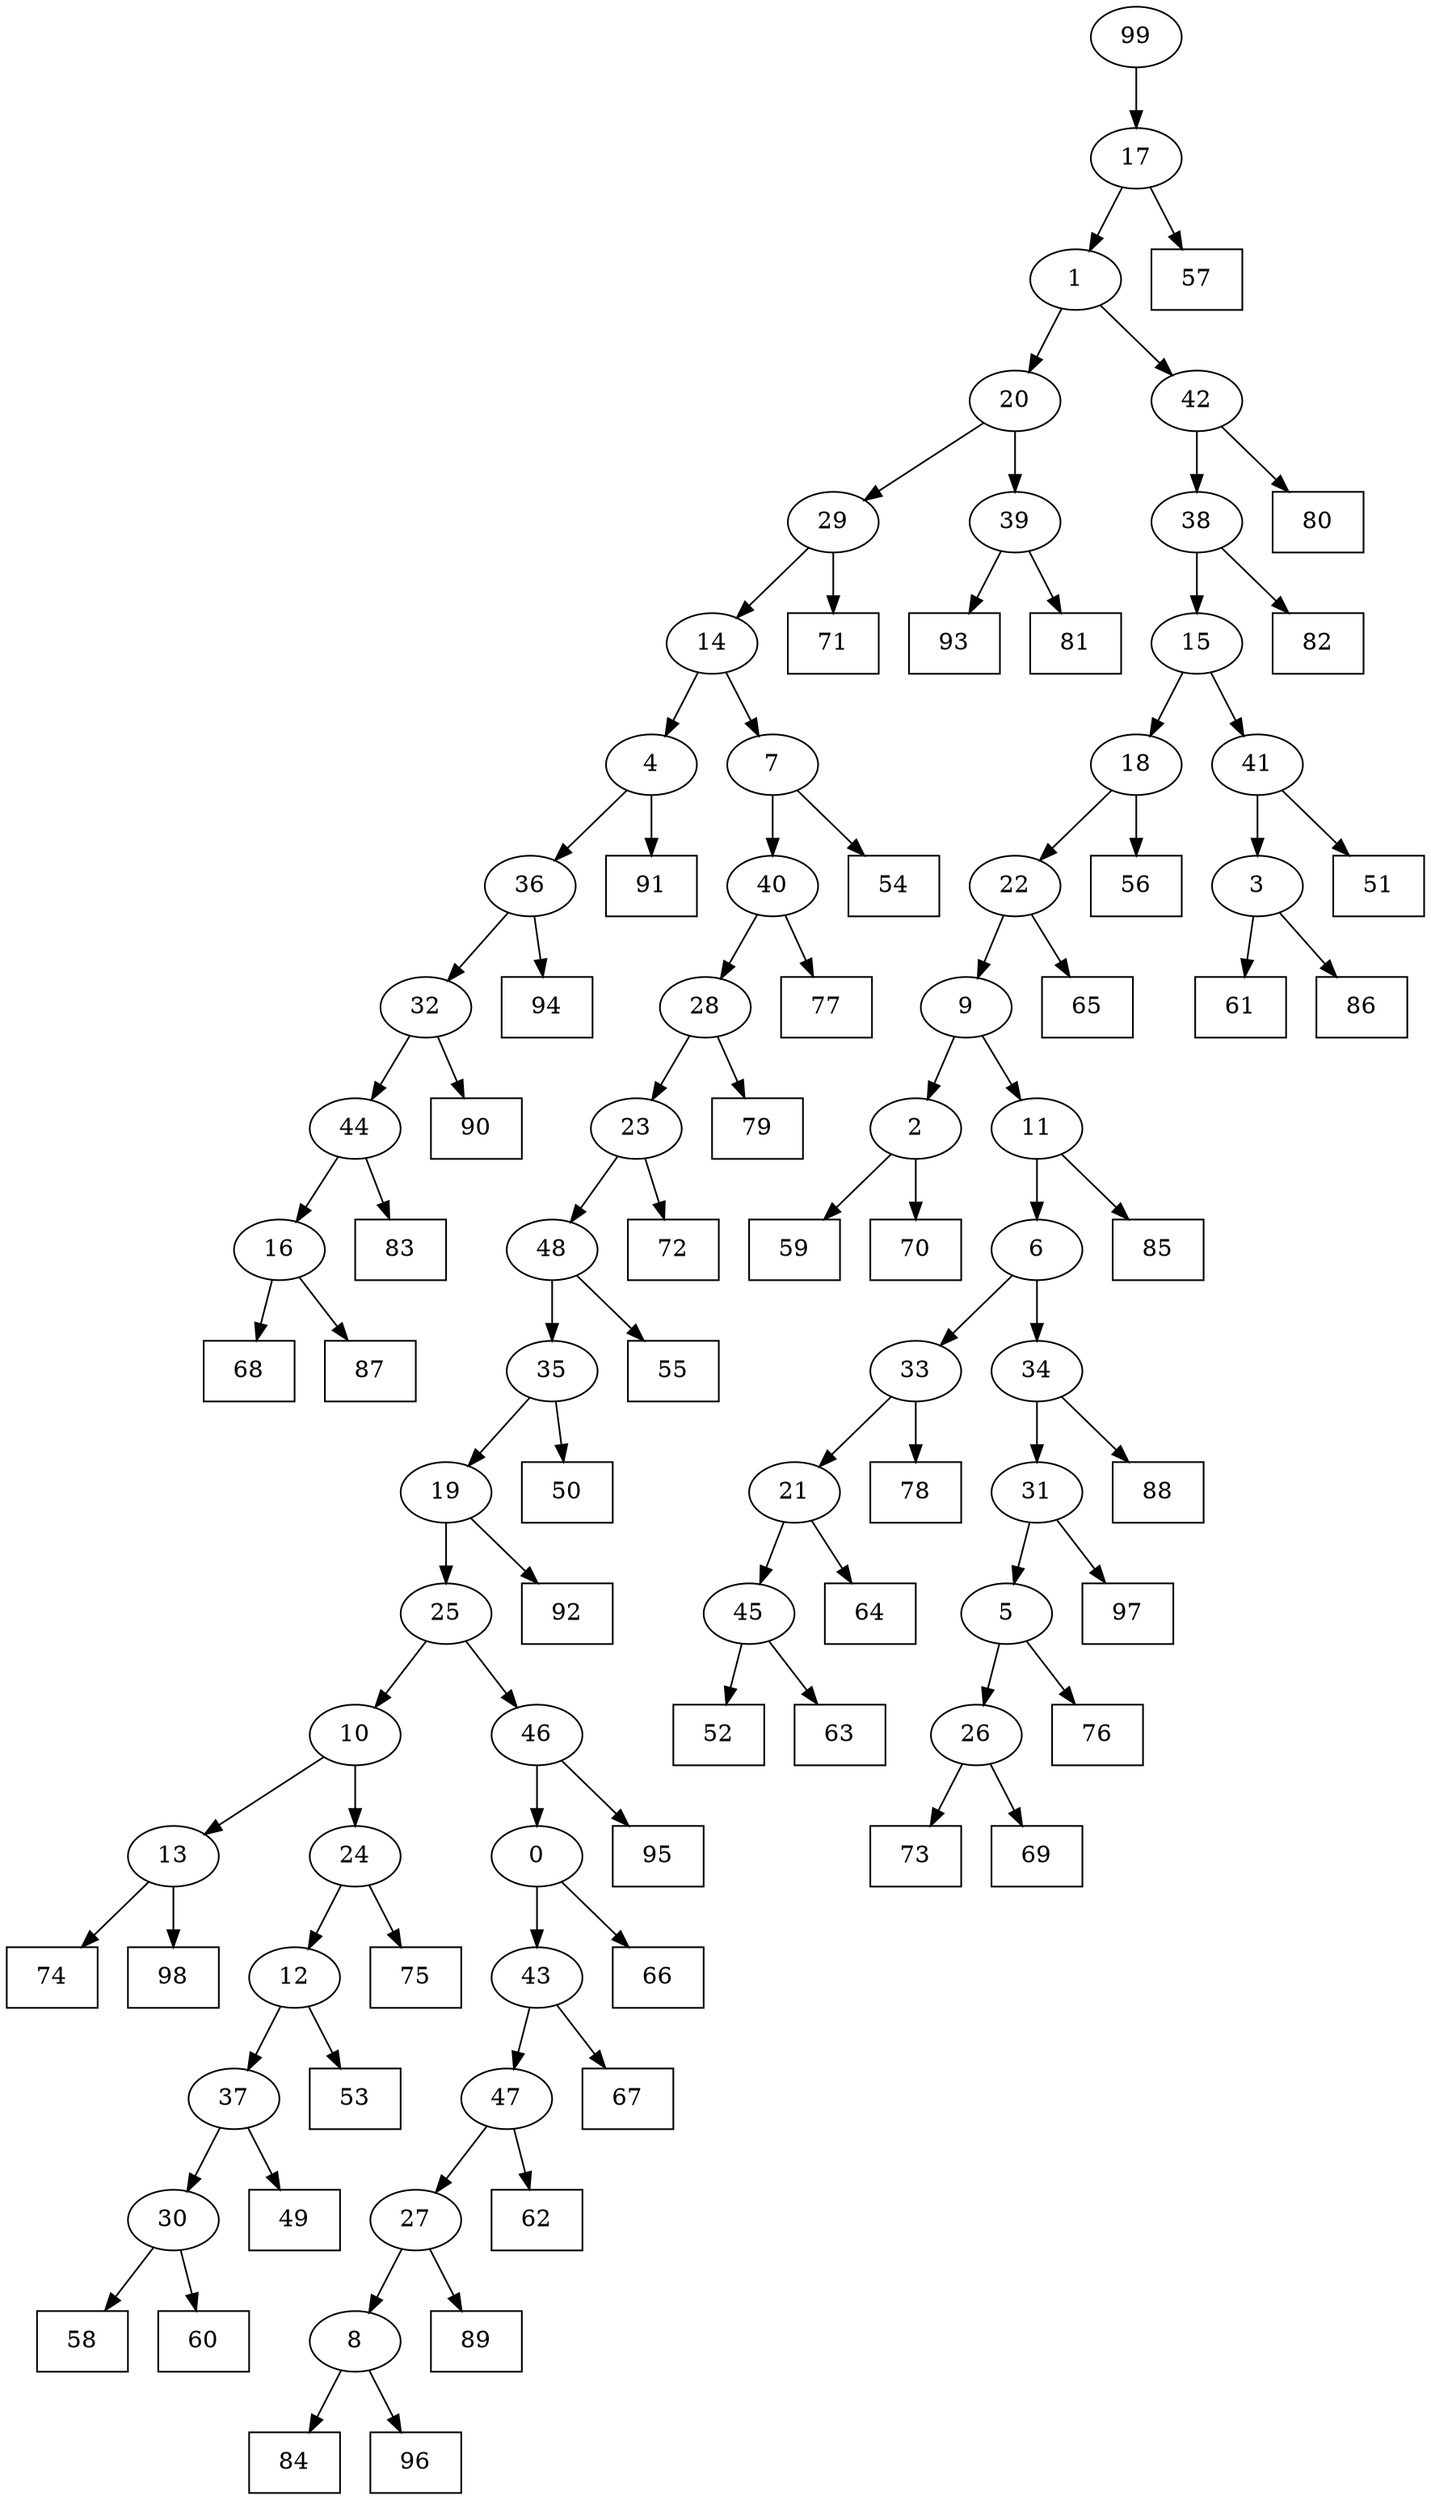 digraph G {
0[label="0"];
1[label="1"];
2[label="2"];
3[label="3"];
4[label="4"];
5[label="5"];
6[label="6"];
7[label="7"];
8[label="8"];
9[label="9"];
10[label="10"];
11[label="11"];
12[label="12"];
13[label="13"];
14[label="14"];
15[label="15"];
16[label="16"];
17[label="17"];
18[label="18"];
19[label="19"];
20[label="20"];
21[label="21"];
22[label="22"];
23[label="23"];
24[label="24"];
25[label="25"];
26[label="26"];
27[label="27"];
28[label="28"];
29[label="29"];
30[label="30"];
31[label="31"];
32[label="32"];
33[label="33"];
34[label="34"];
35[label="35"];
36[label="36"];
37[label="37"];
38[label="38"];
39[label="39"];
40[label="40"];
41[label="41"];
42[label="42"];
43[label="43"];
44[label="44"];
45[label="45"];
46[label="46"];
47[label="47"];
48[label="48"];
49[shape=box,label="52"];
50[shape=box,label="58"];
51[shape=box,label="84"];
52[shape=box,label="50"];
53[shape=box,label="88"];
54[shape=box,label="95"];
55[shape=box,label="74"];
56[shape=box,label="97"];
57[shape=box,label="57"];
58[shape=box,label="85"];
59[shape=box,label="91"];
60[shape=box,label="79"];
61[shape=box,label="98"];
62[shape=box,label="53"];
63[shape=box,label="66"];
64[shape=box,label="60"];
65[shape=box,label="65"];
66[shape=box,label="67"];
67[shape=box,label="78"];
68[shape=box,label="59"];
69[shape=box,label="61"];
70[shape=box,label="73"];
71[shape=box,label="64"];
72[shape=box,label="54"];
73[shape=box,label="49"];
74[shape=box,label="72"];
75[shape=box,label="51"];
76[shape=box,label="92"];
77[shape=box,label="83"];
78[shape=box,label="82"];
79[shape=box,label="80"];
80[shape=box,label="56"];
81[shape=box,label="93"];
82[shape=box,label="76"];
83[shape=box,label="94"];
84[shape=box,label="81"];
85[shape=box,label="70"];
86[shape=box,label="62"];
87[shape=box,label="96"];
88[shape=box,label="86"];
89[shape=box,label="89"];
90[shape=box,label="63"];
91[shape=box,label="68"];
92[shape=box,label="77"];
93[shape=box,label="71"];
94[shape=box,label="75"];
95[shape=box,label="87"];
96[shape=box,label="55"];
97[shape=box,label="90"];
98[shape=box,label="69"];
99[label="99"];
16->95 ;
6->34 ;
8->51 ;
44->77 ;
11->58 ;
4->36 ;
21->71 ;
37->73 ;
17->57 ;
39->81 ;
47->86 ;
41->3 ;
22->65 ;
13->61 ;
41->75 ;
42->79 ;
19->25 ;
35->52 ;
36->32 ;
32->97 ;
2->85 ;
12->62 ;
43->66 ;
18->80 ;
30->64 ;
43->47 ;
0->43 ;
3->69 ;
37->30 ;
30->50 ;
1->42 ;
2->68 ;
99->17 ;
46->0 ;
27->89 ;
8->87 ;
34->31 ;
31->56 ;
9->2 ;
0->63 ;
40->92 ;
14->4 ;
4->59 ;
44->16 ;
38->15 ;
15->18 ;
24->12 ;
39->84 ;
15->41 ;
32->44 ;
42->38 ;
38->78 ;
19->76 ;
48->96 ;
7->72 ;
3->88 ;
26->70 ;
25->46 ;
46->54 ;
9->11 ;
11->6 ;
36->83 ;
1->20 ;
20->39 ;
12->37 ;
16->91 ;
33->67 ;
24->94 ;
20->29 ;
29->93 ;
6->33 ;
10->24 ;
47->27 ;
22->9 ;
48->35 ;
35->19 ;
28->23 ;
23->48 ;
17->1 ;
45->49 ;
21->45 ;
45->90 ;
33->21 ;
5->26 ;
26->98 ;
18->22 ;
40->28 ;
28->60 ;
29->14 ;
14->7 ;
7->40 ;
23->74 ;
25->10 ;
34->53 ;
10->13 ;
13->55 ;
27->8 ;
31->5 ;
5->82 ;
}
